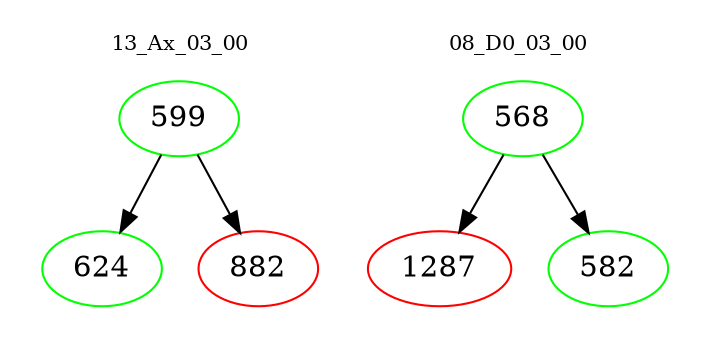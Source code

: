 digraph{
subgraph cluster_0 {
color = white
label = "13_Ax_03_00";
fontsize=10;
T0_599 [label="599", color="green"]
T0_599 -> T0_624 [color="black"]
T0_624 [label="624", color="green"]
T0_599 -> T0_882 [color="black"]
T0_882 [label="882", color="red"]
}
subgraph cluster_1 {
color = white
label = "08_D0_03_00";
fontsize=10;
T1_568 [label="568", color="green"]
T1_568 -> T1_1287 [color="black"]
T1_1287 [label="1287", color="red"]
T1_568 -> T1_582 [color="black"]
T1_582 [label="582", color="green"]
}
}
